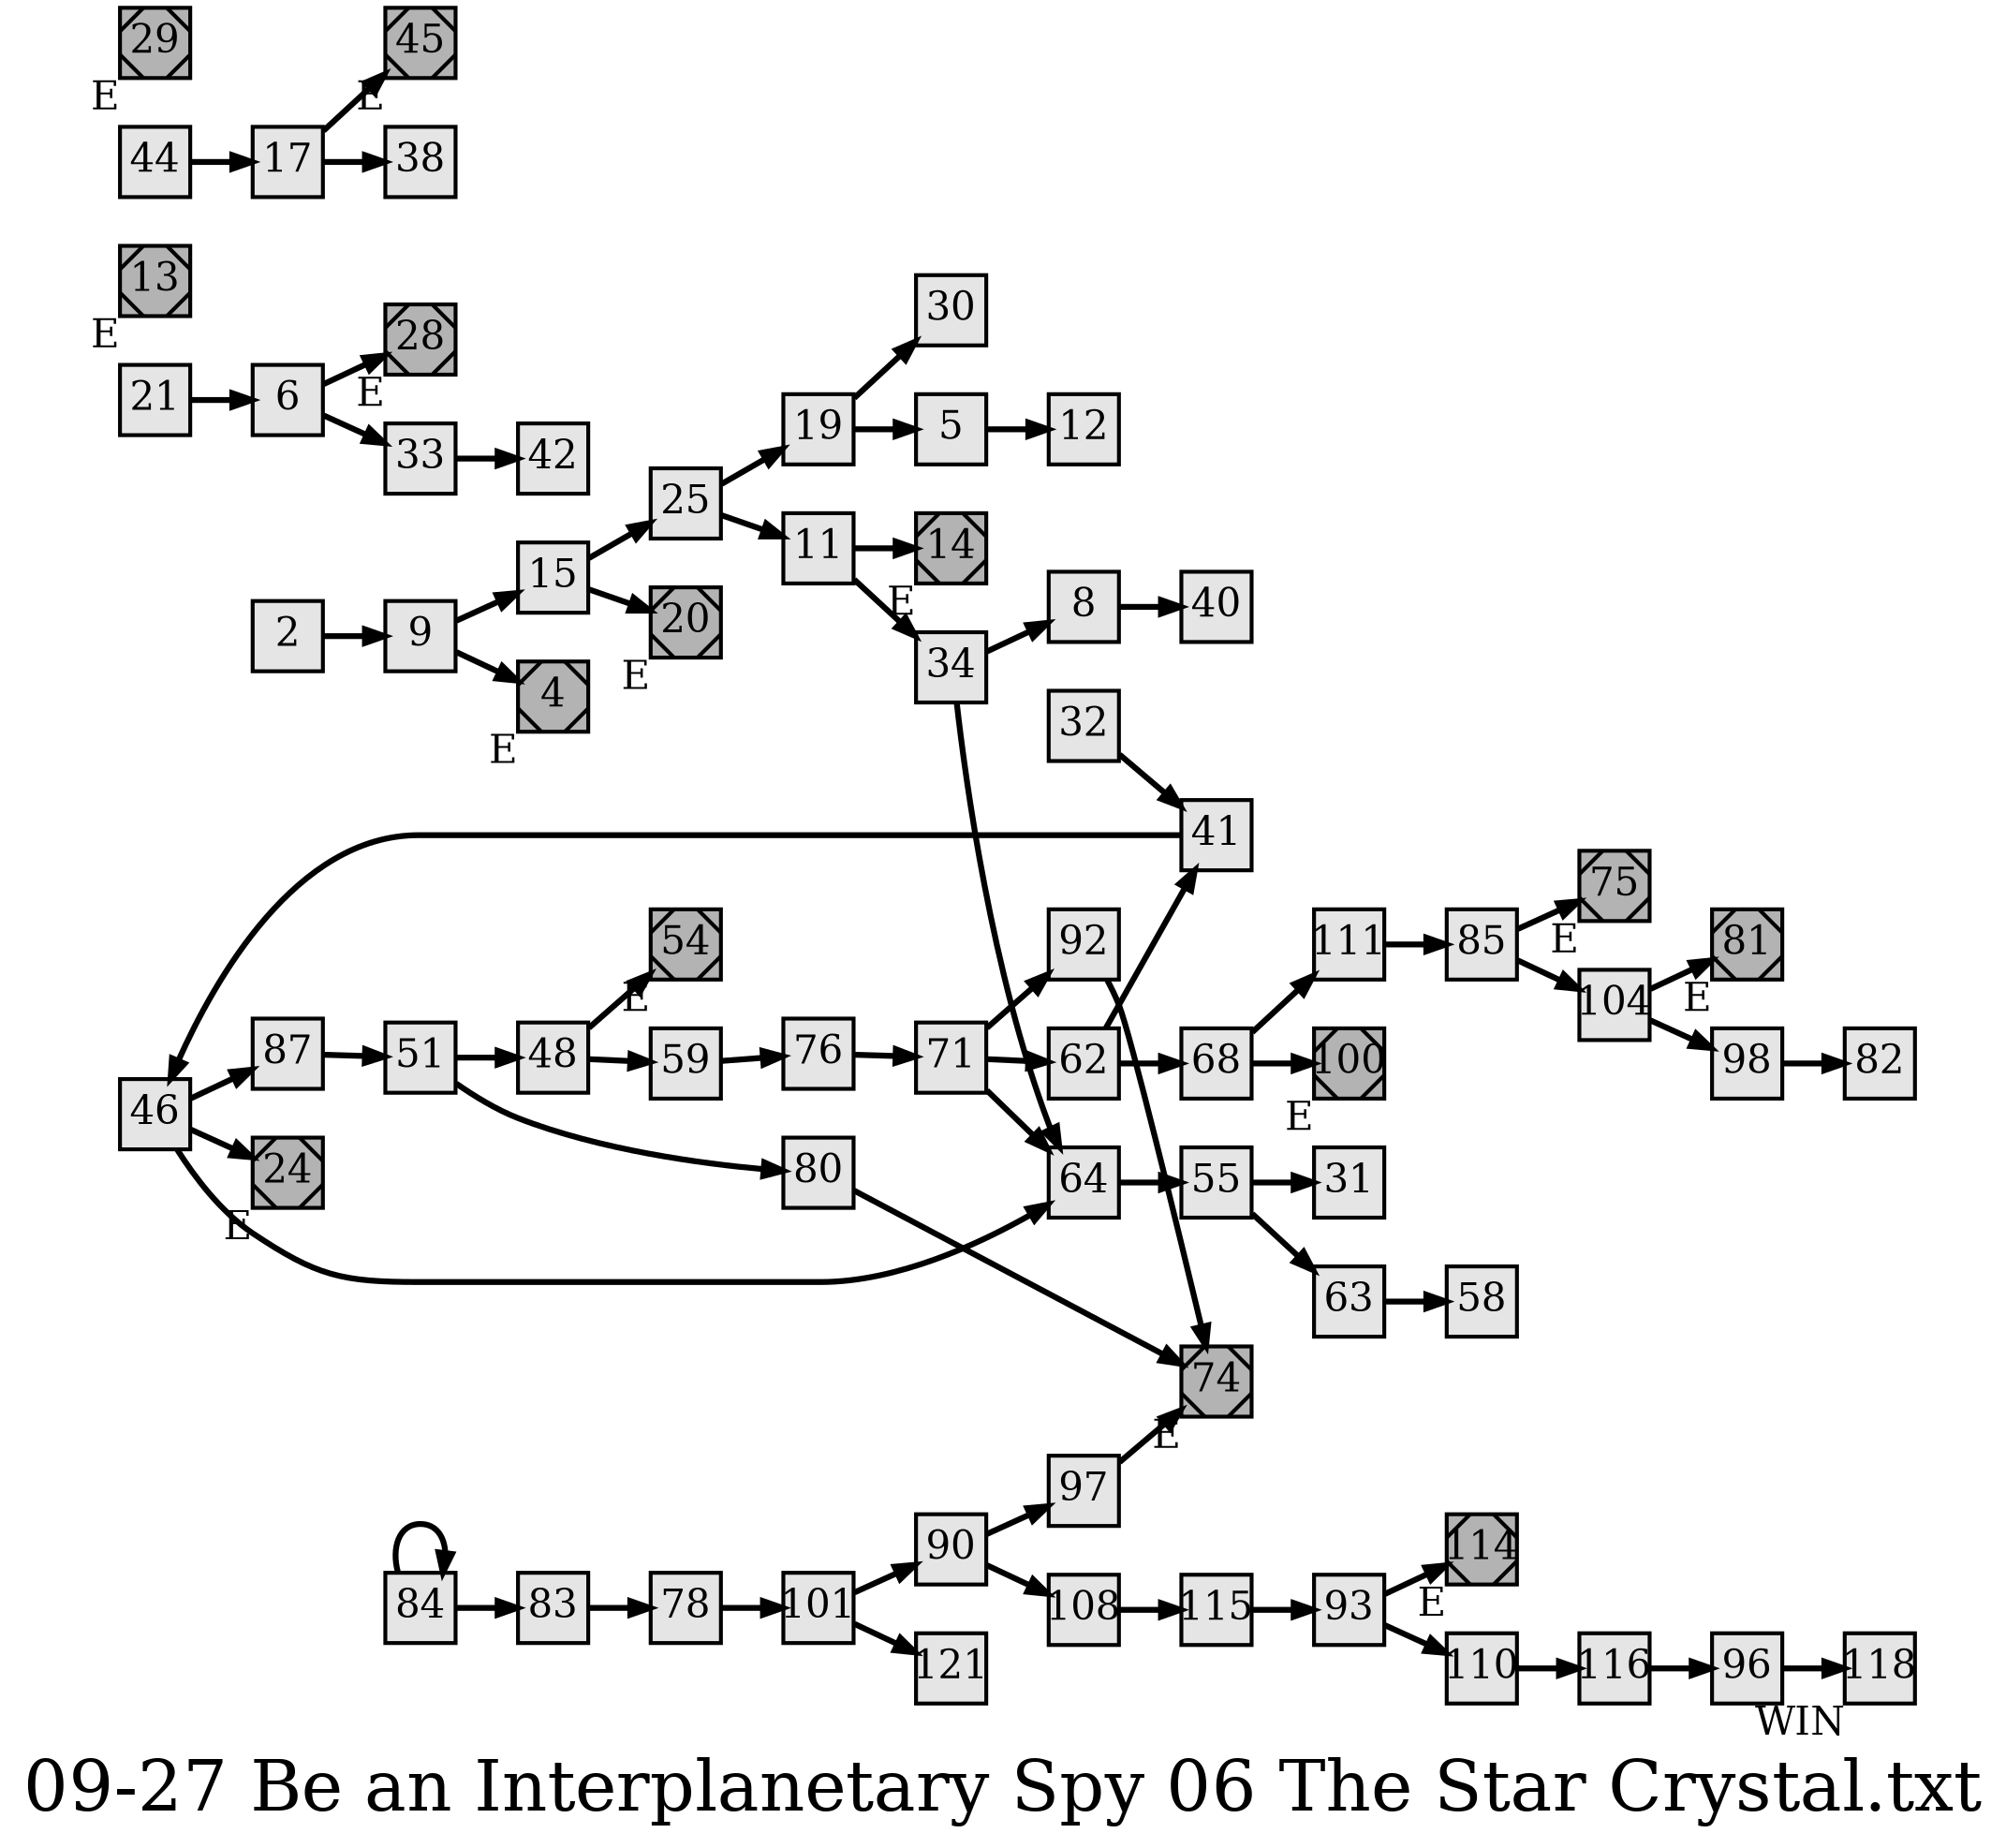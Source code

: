 digraph g{
  graph [ label="09-27 Be an Interplanetary Spy 06 The Star Crystal.txt" rankdir=LR, ordering=out, fontsize=36, nodesep="0.35", ranksep="0.45"];
  node  [shape=rect, penwidth=2, fontsize=20, style=filled, fillcolor=grey90, margin="0,0", labelfloat=true, regular=true, fixedsize=true];
  edge  [labelfloat=true, penwidth=3, fontsize=12];
  2 -> 9;
  4	[ xlabel="E", shape=Msquare, fontsize=20, fillcolor=grey70 ];
  5 -> 12;
  6 -> 28;
  6 -> 33;
  8 -> 40;
  9 -> 15;
  9 -> 4;
  11 -> 14;
  11 -> 34;
  13	[ xlabel="E", shape=Msquare, fontsize=20, fillcolor=grey70 ];
  14	[ xlabel="E", shape=Msquare, fontsize=20, fillcolor=grey70 ];
  15 -> 25;
  15 -> 20;
  17 -> 45;
  17 -> 38;
  19 -> 30;
  19 -> 5;
  20	[ xlabel="E", shape=Msquare, fontsize=20, fillcolor=grey70 ];
  21 -> 6;
  24	[ xlabel="E", shape=Msquare, fontsize=20, fillcolor=grey70 ];
  25 -> 19;
  25 -> 11;
  28	[ xlabel="E", shape=Msquare, fontsize=20, fillcolor=grey70 ];
  29	[ xlabel="E", shape=Msquare, fontsize=20, fillcolor=grey70 ];
  32 -> 41;
  33 -> 42;
  34 -> 8;
  34 -> 64;
  41 -> 46;
  44 -> 17;
  45	[ xlabel="E", shape=Msquare, fontsize=20, fillcolor=grey70 ];
  46 -> 87;
  46 -> 24;
  46 -> 64;
  48 -> 54;
  48 -> 59;
  51 -> 48;
  51 -> 80;
  54	[ xlabel="E", shape=Msquare, fontsize=20, fillcolor=grey70 ];
  55 -> 31;
  55 -> 63;
  59 -> 76;
  62 -> 41;
  62 -> 68;
  63 -> 58;
  64 -> 55;
  68 -> 111;
  68 -> 100;
  71 -> 92;
  71 -> 62;
  71 -> 64;
  74	[ xlabel="E", shape=Msquare, fontsize=20, fillcolor=grey70 ];
  75	[ xlabel="E", shape=Msquare, fontsize=20, fillcolor=grey70 ];
  76 -> 71;
  78 -> 101;
  80 -> 74;
  81	[ xlabel="E", shape=Msquare, fontsize=20, fillcolor=grey70 ];
  84 -> 84;
  83 -> 78;
  84 -> 83;
  85 -> 75;
  85 -> 104;
  87 -> 51;
  90 -> 97;
  90 -> 108;
  92 -> 74;
  93 -> 114;
  93 -> 110;
  96 -> 118;
  97 -> 74;
  98 -> 82;
  100	[ xlabel="E", shape=Msquare, fontsize=20, fillcolor=grey70 ];
  101 -> 90;
  101 -> 121;
  104 -> 81;
  104 -> 98;
  108 -> 115;
  110 -> 116;
  111 -> 85;
  114	[ xlabel="E", shape=Msquare, fontsize=20, fillcolor=grey70 ];
  115 -> 93;
  116 -> 96;
  118	[ xlabel="WIN" ];
}

